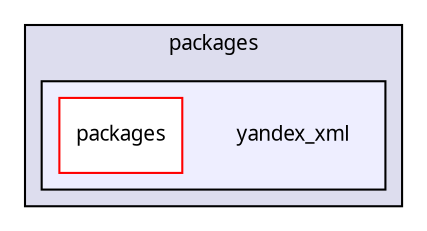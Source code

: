 digraph "packages/xml/packages/yandex_xml/" {
  compound=true
  node [ fontsize="10", fontname="FreeSans.ttf"];
  edge [ labelfontsize="10", labelfontname="FreeSans.ttf"];
  subgraph clusterdir_019b03c1a7894885fd79a2e49800f463 {
    graph [ bgcolor="#ddddee", pencolor="black", label="packages" fontname="FreeSans.ttf", fontsize="10", URL="dir_019b03c1a7894885fd79a2e49800f463.html"]
  subgraph clusterdir_f1b3dfce50cf84bd1c25a7646a8da674 {
    graph [ bgcolor="#eeeeff", pencolor="black", label="" URL="dir_f1b3dfce50cf84bd1c25a7646a8da674.html"];
    dir_f1b3dfce50cf84bd1c25a7646a8da674 [shape=plaintext label="yandex_xml"];
    dir_0ccdf4cb0fa8fcc31dacfbb3831e8601 [shape=box label="packages" color="red" fillcolor="white" style="filled" URL="dir_0ccdf4cb0fa8fcc31dacfbb3831e8601.html"];
  }
  }
}

